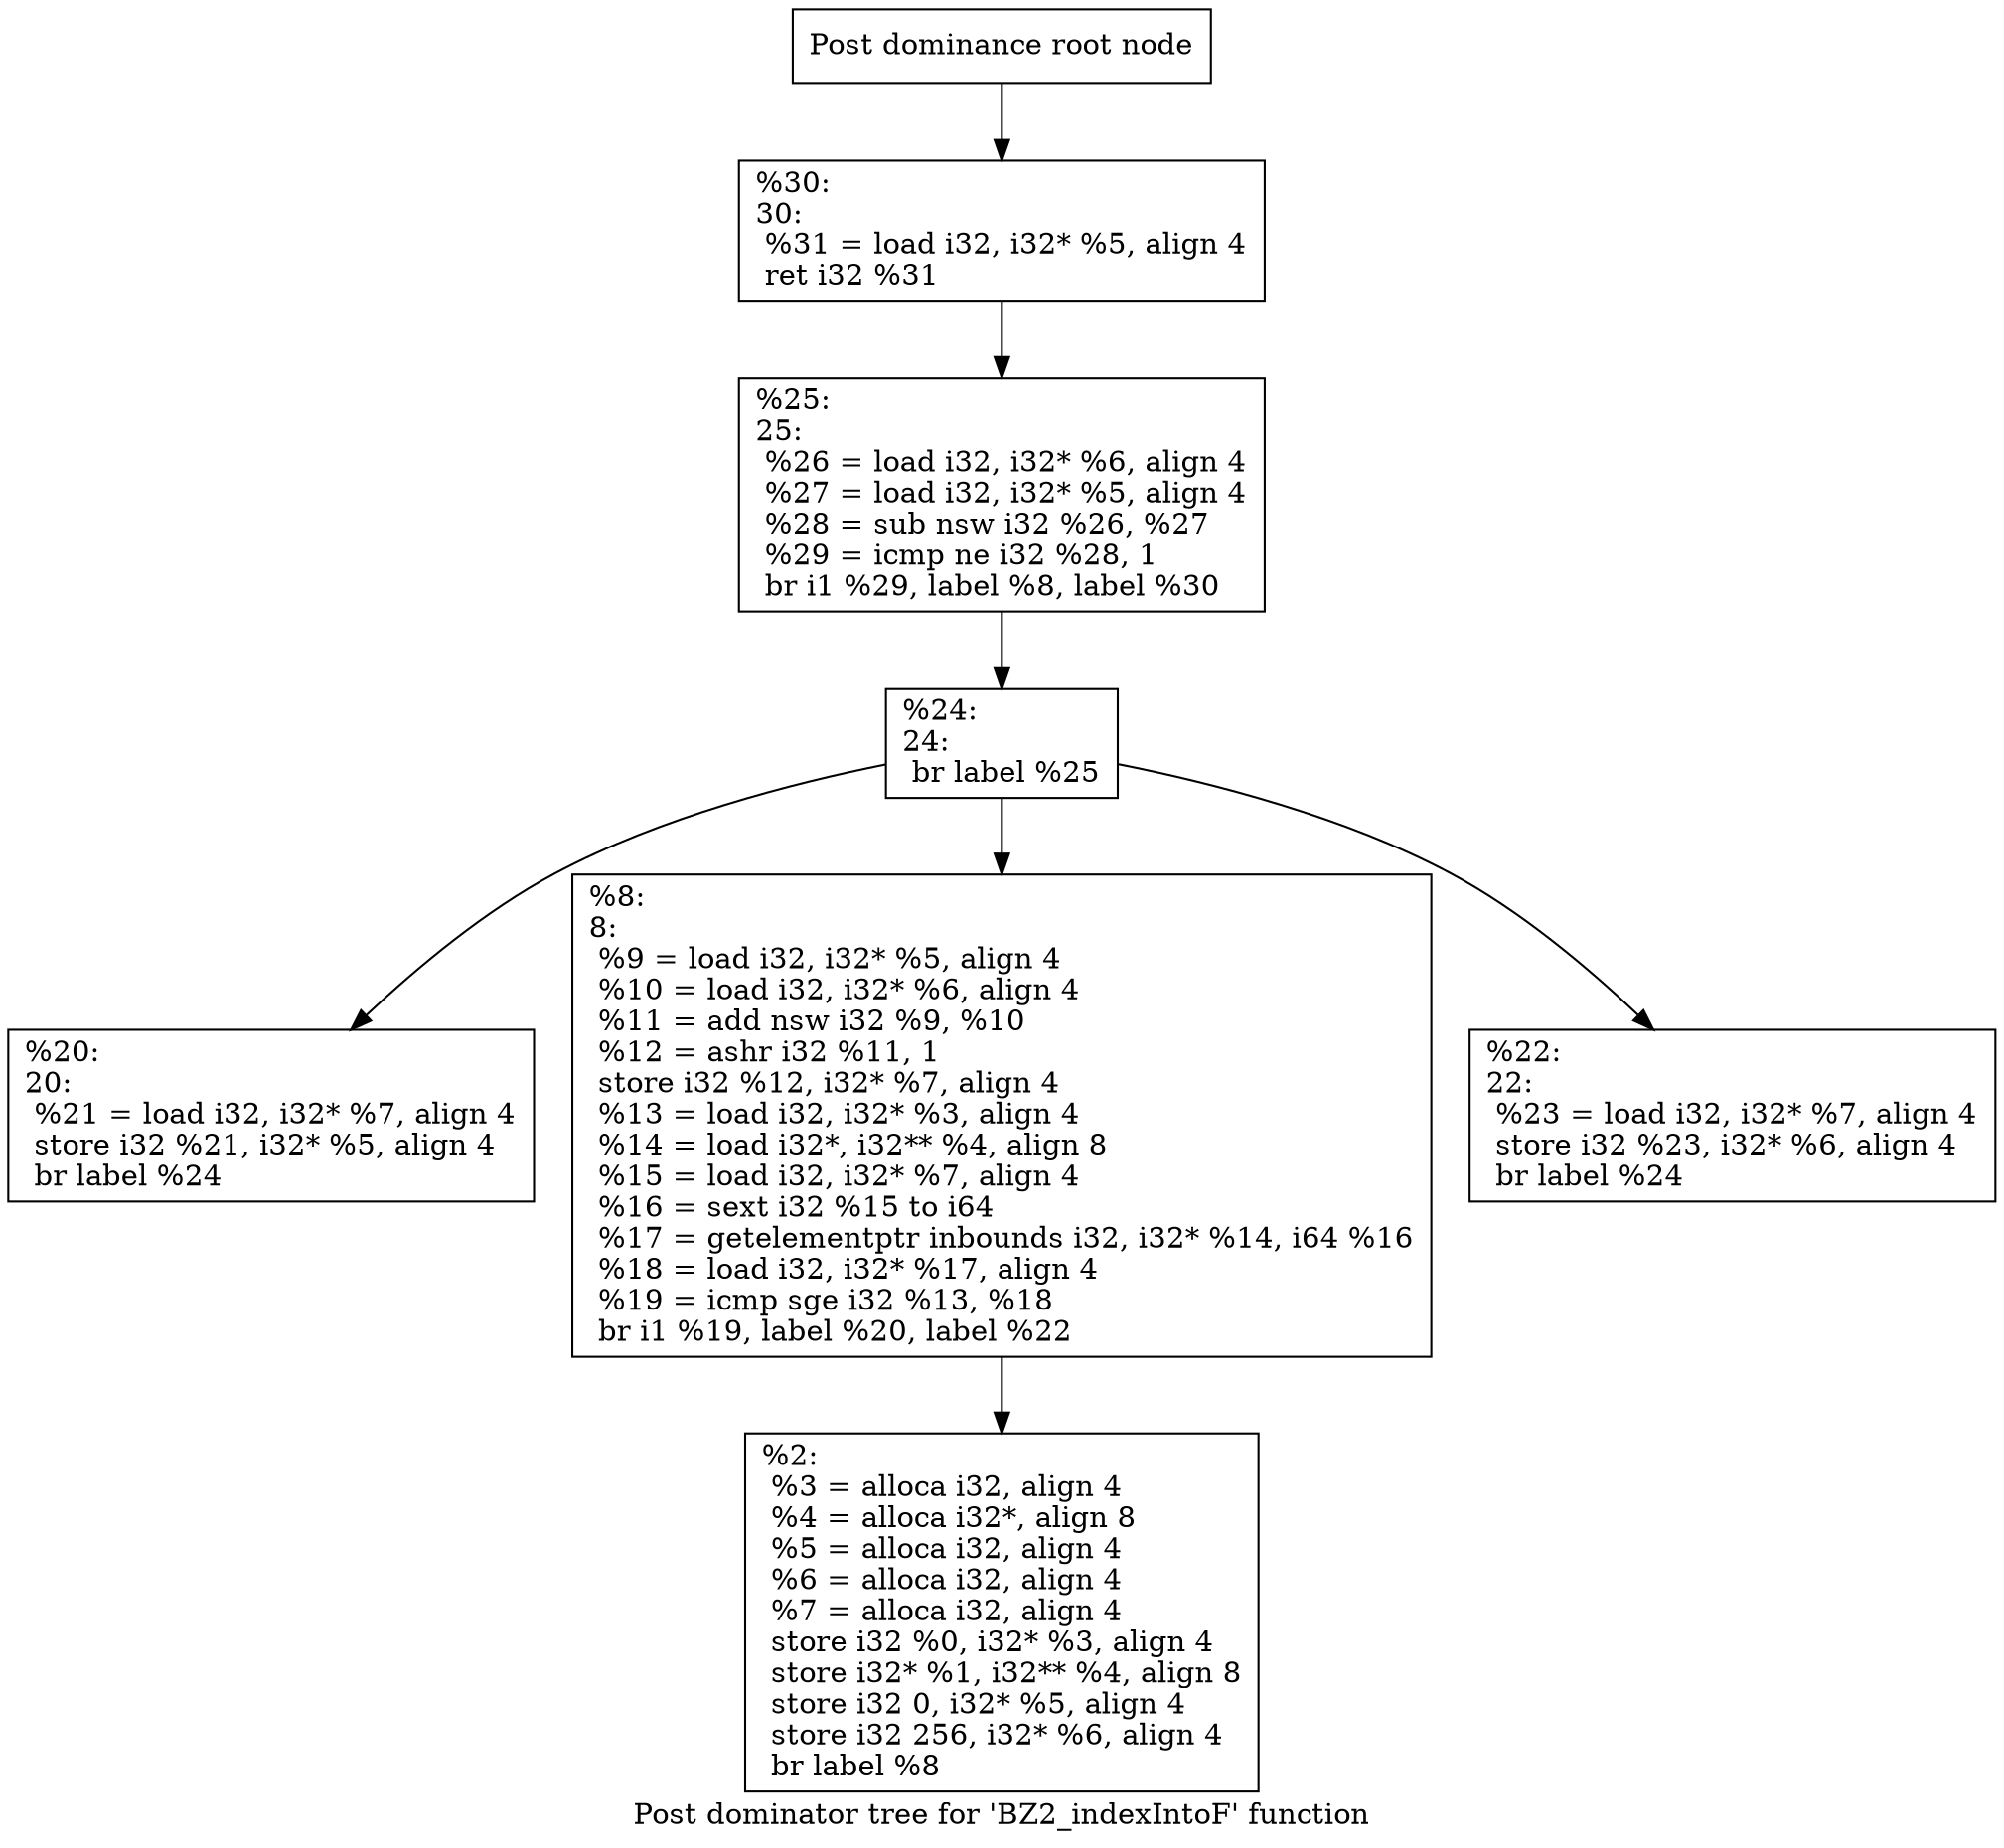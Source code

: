 digraph "Post dominator tree for 'BZ2_indexIntoF' function" {
	label="Post dominator tree for 'BZ2_indexIntoF' function";

	Node0x16df700 [shape=record,label="{Post dominance root node}"];
	Node0x16df700 -> Node0x16e50a0;
	Node0x16e50a0 [shape=record,label="{%30:\l30:                                               \l  %31 = load i32, i32* %5, align 4\l  ret i32 %31\l}"];
	Node0x16e50a0 -> Node0x1702fb0;
	Node0x1702fb0 [shape=record,label="{%25:\l25:                                               \l  %26 = load i32, i32* %6, align 4\l  %27 = load i32, i32* %5, align 4\l  %28 = sub nsw i32 %26, %27\l  %29 = icmp ne i32 %28, 1\l  br i1 %29, label %8, label %30\l}"];
	Node0x1702fb0 -> Node0x162b840;
	Node0x162b840 [shape=record,label="{%24:\l24:                                               \l  br label %25\l}"];
	Node0x162b840 -> Node0x15faa60;
	Node0x162b840 -> Node0x155fd60;
	Node0x162b840 -> Node0x16bd140;
	Node0x15faa60 [shape=record,label="{%20:\l20:                                               \l  %21 = load i32, i32* %7, align 4\l  store i32 %21, i32* %5, align 4\l  br label %24\l}"];
	Node0x155fd60 [shape=record,label="{%8:\l8:                                                \l  %9 = load i32, i32* %5, align 4\l  %10 = load i32, i32* %6, align 4\l  %11 = add nsw i32 %9, %10\l  %12 = ashr i32 %11, 1\l  store i32 %12, i32* %7, align 4\l  %13 = load i32, i32* %3, align 4\l  %14 = load i32*, i32** %4, align 8\l  %15 = load i32, i32* %7, align 4\l  %16 = sext i32 %15 to i64\l  %17 = getelementptr inbounds i32, i32* %14, i64 %16\l  %18 = load i32, i32* %17, align 4\l  %19 = icmp sge i32 %13, %18\l  br i1 %19, label %20, label %22\l}"];
	Node0x155fd60 -> Node0x1444130;
	Node0x1444130 [shape=record,label="{%2:\l  %3 = alloca i32, align 4\l  %4 = alloca i32*, align 8\l  %5 = alloca i32, align 4\l  %6 = alloca i32, align 4\l  %7 = alloca i32, align 4\l  store i32 %0, i32* %3, align 4\l  store i32* %1, i32** %4, align 8\l  store i32 0, i32* %5, align 4\l  store i32 256, i32* %6, align 4\l  br label %8\l}"];
	Node0x16bd140 [shape=record,label="{%22:\l22:                                               \l  %23 = load i32, i32* %7, align 4\l  store i32 %23, i32* %6, align 4\l  br label %24\l}"];
}
